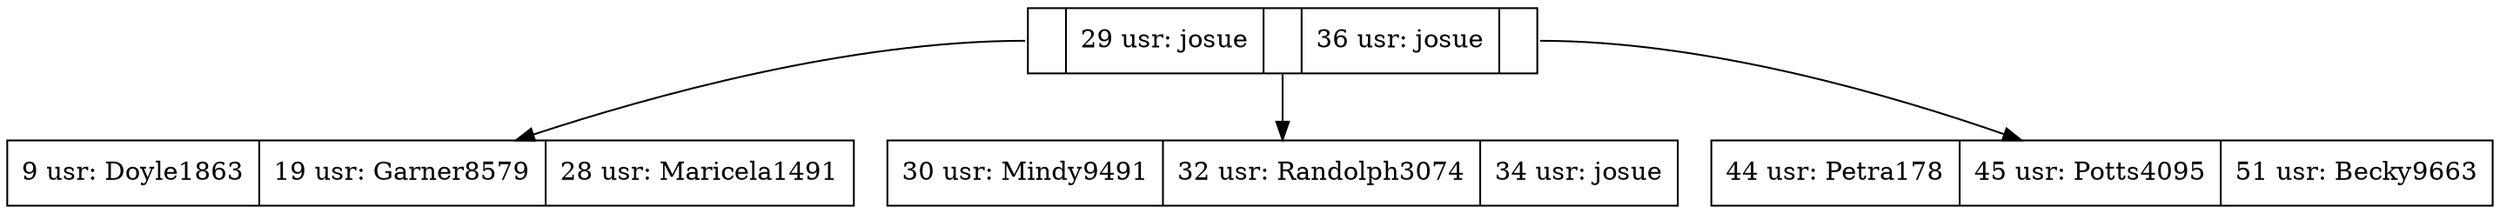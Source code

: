 digraph G {
node[shape=record]
		//Agregar Nodos Rama
R0x5652751c2590[label="<C1>|29 usr: josue|<C2>|36 usr: josue|<C3>"];
R0x5652751c3900[label="9 usr: Doyle1863|19 usr: Garner8579|28 usr: Maricela1491"];
R0x5652751da1e0[label="30 usr: Mindy9491|32 usr: Randolph3074|34 usr: josue"];
R0x5652751c37a0[label="44 usr: Petra178|45 usr: Potts4095|51 usr: Becky9663"];
		//Agregar conexiones
R0x5652751c2590:C1->R0x5652751c3900;
R0x5652751c2590:C2->R0x5652751da1e0;
R0x5652751c2590:C3->R0x5652751c37a0;
}